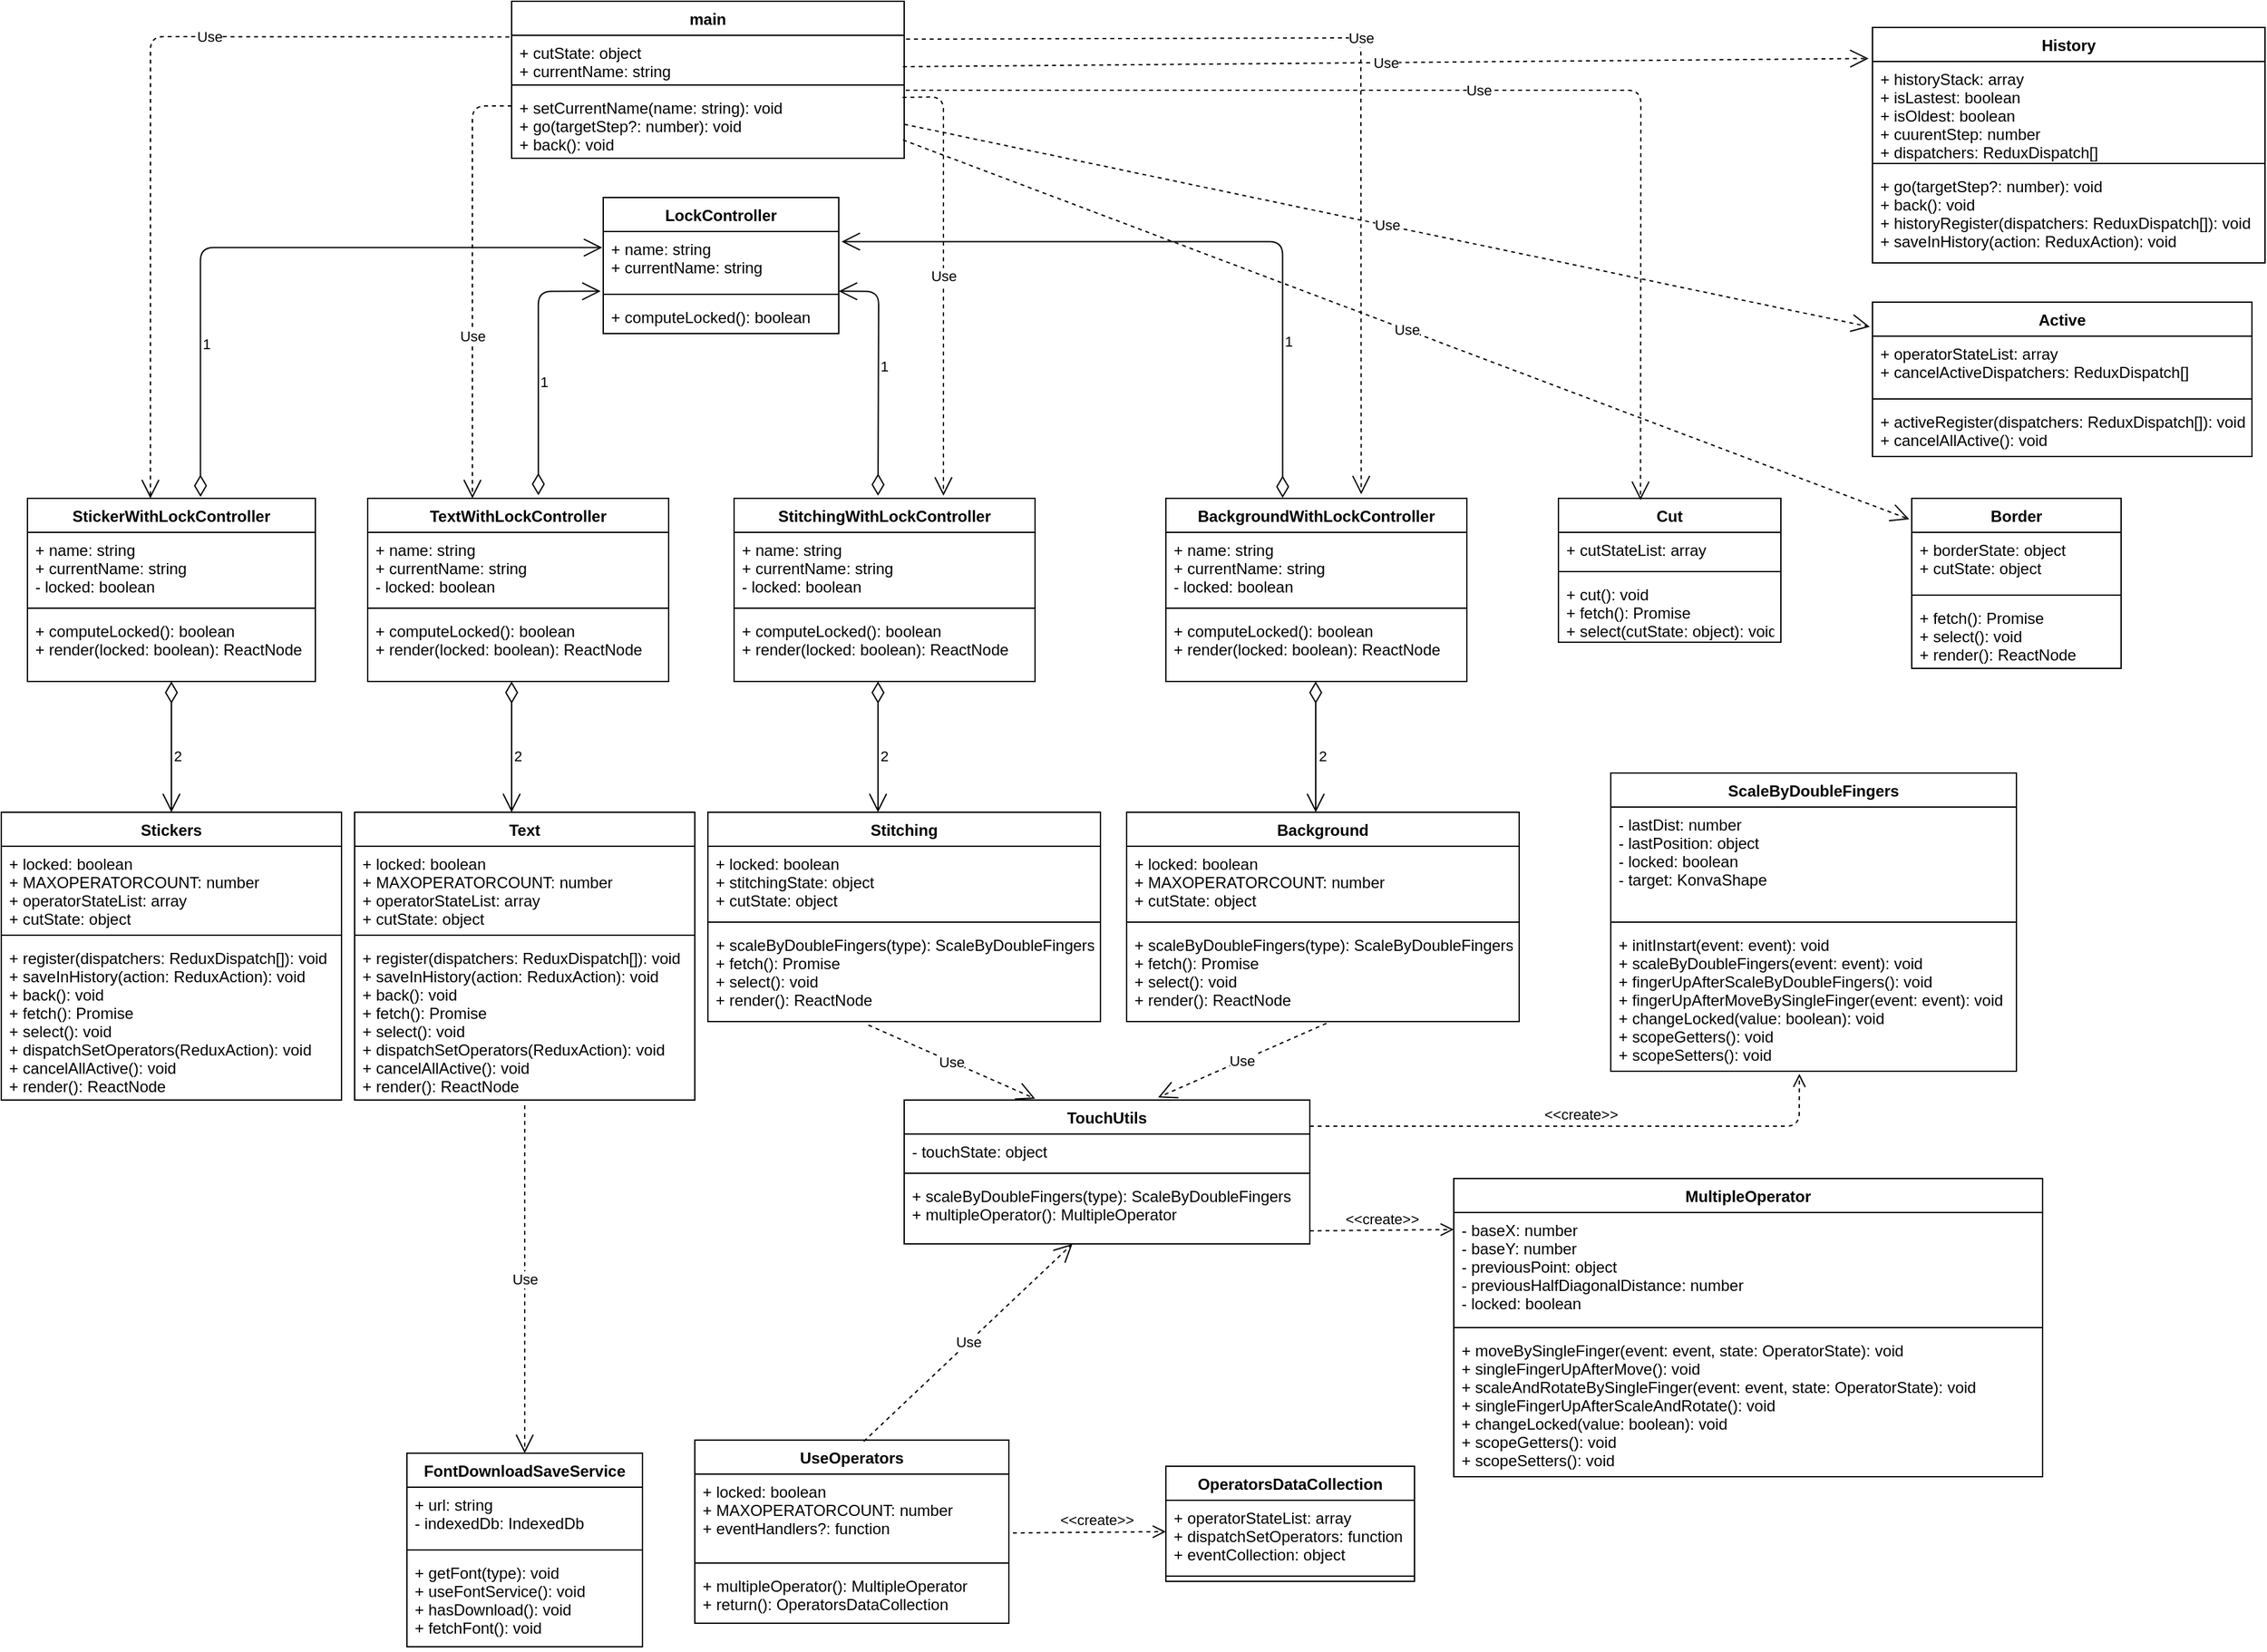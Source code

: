 <mxfile version="14.1.8" type="github">
  <diagram id="Kc0hXbTr7_shb67GCq1H" name="Page-1">
    <mxGraphModel dx="946" dy="550" grid="1" gridSize="10" guides="1" tooltips="1" connect="1" arrows="1" fold="1" page="1" pageScale="1" pageWidth="2336" pageHeight="1654" math="0" shadow="0">
      <root>
        <mxCell id="0" />
        <mxCell id="1" parent="0" />
        <mxCell id="XJynNoSZ5Bt4vOOcnk1o-1" value="main" style="swimlane;fontStyle=1;align=center;verticalAlign=top;childLayout=stackLayout;horizontal=1;startSize=26;horizontalStack=0;resizeParent=1;resizeParentMax=0;resizeLast=0;collapsible=1;marginBottom=0;" vertex="1" parent="1">
          <mxGeometry x="470" y="10" width="300" height="120" as="geometry" />
        </mxCell>
        <mxCell id="XJynNoSZ5Bt4vOOcnk1o-2" value="+ cutState: object&#xa;+ currentName: string" style="text;strokeColor=none;fillColor=none;align=left;verticalAlign=top;spacingLeft=4;spacingRight=4;overflow=hidden;rotatable=0;points=[[0,0.5],[1,0.5]];portConstraint=eastwest;" vertex="1" parent="XJynNoSZ5Bt4vOOcnk1o-1">
          <mxGeometry y="26" width="300" height="34" as="geometry" />
        </mxCell>
        <mxCell id="XJynNoSZ5Bt4vOOcnk1o-3" value="" style="line;strokeWidth=1;fillColor=none;align=left;verticalAlign=middle;spacingTop=-1;spacingLeft=3;spacingRight=3;rotatable=0;labelPosition=right;points=[];portConstraint=eastwest;" vertex="1" parent="XJynNoSZ5Bt4vOOcnk1o-1">
          <mxGeometry y="60" width="300" height="8" as="geometry" />
        </mxCell>
        <mxCell id="XJynNoSZ5Bt4vOOcnk1o-4" value="+ setCurrentName(name: string): void&#xa;+ go(targetStep?: number): void&#xa;+ back(): void" style="text;strokeColor=none;fillColor=none;align=left;verticalAlign=top;spacingLeft=4;spacingRight=4;overflow=hidden;rotatable=0;points=[[0,0.5],[1,0.5]];portConstraint=eastwest;" vertex="1" parent="XJynNoSZ5Bt4vOOcnk1o-1">
          <mxGeometry y="68" width="300" height="52" as="geometry" />
        </mxCell>
        <mxCell id="XJynNoSZ5Bt4vOOcnk1o-5" value="Use" style="endArrow=open;endSize=12;dashed=1;html=1;exitX=-0.006;exitY=0.038;exitDx=0;exitDy=0;exitPerimeter=0;entryX=0.427;entryY=0;entryDx=0;entryDy=0;entryPerimeter=0;" edge="1" parent="1" source="XJynNoSZ5Bt4vOOcnk1o-2" target="XJynNoSZ5Bt4vOOcnk1o-6">
          <mxGeometry x="-0.27" width="160" relative="1" as="geometry">
            <mxPoint x="560" y="426" as="sourcePoint" />
            <mxPoint x="220" y="388" as="targetPoint" />
            <Array as="points">
              <mxPoint x="194" y="37" />
            </Array>
            <mxPoint as="offset" />
          </mxGeometry>
        </mxCell>
        <mxCell id="XJynNoSZ5Bt4vOOcnk1o-6" value="StickerWithLockController" style="swimlane;fontStyle=1;align=center;verticalAlign=top;childLayout=stackLayout;horizontal=1;startSize=26;horizontalStack=0;resizeParent=1;resizeParentMax=0;resizeLast=0;collapsible=1;marginBottom=0;" vertex="1" parent="1">
          <mxGeometry x="100" y="390" width="220" height="140" as="geometry" />
        </mxCell>
        <mxCell id="XJynNoSZ5Bt4vOOcnk1o-7" value="+ name: string&#xa;+ currentName: string&#xa;- locked: boolean" style="text;strokeColor=none;fillColor=none;align=left;verticalAlign=top;spacingLeft=4;spacingRight=4;overflow=hidden;rotatable=0;points=[[0,0.5],[1,0.5]];portConstraint=eastwest;" vertex="1" parent="XJynNoSZ5Bt4vOOcnk1o-6">
          <mxGeometry y="26" width="220" height="54" as="geometry" />
        </mxCell>
        <mxCell id="XJynNoSZ5Bt4vOOcnk1o-8" value="" style="line;strokeWidth=1;fillColor=none;align=left;verticalAlign=middle;spacingTop=-1;spacingLeft=3;spacingRight=3;rotatable=0;labelPosition=right;points=[];portConstraint=eastwest;" vertex="1" parent="XJynNoSZ5Bt4vOOcnk1o-6">
          <mxGeometry y="80" width="220" height="8" as="geometry" />
        </mxCell>
        <mxCell id="XJynNoSZ5Bt4vOOcnk1o-9" value="+ computeLocked(): boolean&#xa;+ render(locked: boolean): ReactNode" style="text;strokeColor=none;fillColor=none;align=left;verticalAlign=top;spacingLeft=4;spacingRight=4;overflow=hidden;rotatable=0;points=[[0,0.5],[1,0.5]];portConstraint=eastwest;" vertex="1" parent="XJynNoSZ5Bt4vOOcnk1o-6">
          <mxGeometry y="88" width="220" height="52" as="geometry" />
        </mxCell>
        <mxCell id="XJynNoSZ5Bt4vOOcnk1o-10" value="LockController" style="swimlane;fontStyle=1;align=center;verticalAlign=top;childLayout=stackLayout;horizontal=1;startSize=26;horizontalStack=0;resizeParent=1;resizeParentMax=0;resizeLast=0;collapsible=1;marginBottom=0;" vertex="1" parent="1">
          <mxGeometry x="540" y="160" width="180" height="104" as="geometry" />
        </mxCell>
        <mxCell id="XJynNoSZ5Bt4vOOcnk1o-11" value="+ name: string&#xa;+ currentName: string" style="text;strokeColor=none;fillColor=none;align=left;verticalAlign=top;spacingLeft=4;spacingRight=4;overflow=hidden;rotatable=0;points=[[0,0.5],[1,0.5]];portConstraint=eastwest;" vertex="1" parent="XJynNoSZ5Bt4vOOcnk1o-10">
          <mxGeometry y="26" width="180" height="44" as="geometry" />
        </mxCell>
        <mxCell id="XJynNoSZ5Bt4vOOcnk1o-12" value="" style="line;strokeWidth=1;fillColor=none;align=left;verticalAlign=middle;spacingTop=-1;spacingLeft=3;spacingRight=3;rotatable=0;labelPosition=right;points=[];portConstraint=eastwest;" vertex="1" parent="XJynNoSZ5Bt4vOOcnk1o-10">
          <mxGeometry y="70" width="180" height="8" as="geometry" />
        </mxCell>
        <mxCell id="XJynNoSZ5Bt4vOOcnk1o-13" value="+ computeLocked(): boolean" style="text;strokeColor=none;fillColor=none;align=left;verticalAlign=top;spacingLeft=4;spacingRight=4;overflow=hidden;rotatable=0;points=[[0,0.5],[1,0.5]];portConstraint=eastwest;" vertex="1" parent="XJynNoSZ5Bt4vOOcnk1o-10">
          <mxGeometry y="78" width="180" height="26" as="geometry" />
        </mxCell>
        <mxCell id="XJynNoSZ5Bt4vOOcnk1o-14" value="TextWithLockController" style="swimlane;fontStyle=1;align=center;verticalAlign=top;childLayout=stackLayout;horizontal=1;startSize=26;horizontalStack=0;resizeParent=1;resizeParentMax=0;resizeLast=0;collapsible=1;marginBottom=0;" vertex="1" parent="1">
          <mxGeometry x="360" y="390" width="230" height="140" as="geometry" />
        </mxCell>
        <mxCell id="XJynNoSZ5Bt4vOOcnk1o-15" value="+ name: string&#xa;+ currentName: string&#xa;- locked: boolean" style="text;strokeColor=none;fillColor=none;align=left;verticalAlign=top;spacingLeft=4;spacingRight=4;overflow=hidden;rotatable=0;points=[[0,0.5],[1,0.5]];portConstraint=eastwest;" vertex="1" parent="XJynNoSZ5Bt4vOOcnk1o-14">
          <mxGeometry y="26" width="230" height="54" as="geometry" />
        </mxCell>
        <mxCell id="XJynNoSZ5Bt4vOOcnk1o-16" value="" style="line;strokeWidth=1;fillColor=none;align=left;verticalAlign=middle;spacingTop=-1;spacingLeft=3;spacingRight=3;rotatable=0;labelPosition=right;points=[];portConstraint=eastwest;" vertex="1" parent="XJynNoSZ5Bt4vOOcnk1o-14">
          <mxGeometry y="80" width="230" height="8" as="geometry" />
        </mxCell>
        <mxCell id="XJynNoSZ5Bt4vOOcnk1o-17" value="+ computeLocked(): boolean&#xa;+ render(locked: boolean): ReactNode" style="text;strokeColor=none;fillColor=none;align=left;verticalAlign=top;spacingLeft=4;spacingRight=4;overflow=hidden;rotatable=0;points=[[0,0.5],[1,0.5]];portConstraint=eastwest;" vertex="1" parent="XJynNoSZ5Bt4vOOcnk1o-14">
          <mxGeometry y="88" width="230" height="52" as="geometry" />
        </mxCell>
        <mxCell id="XJynNoSZ5Bt4vOOcnk1o-18" value="Use" style="endArrow=open;endSize=12;dashed=1;html=1;entryX=0.348;entryY=0;entryDx=0;entryDy=0;entryPerimeter=0;" edge="1" parent="1" target="XJynNoSZ5Bt4vOOcnk1o-14">
          <mxGeometry x="0.249" width="160" relative="1" as="geometry">
            <mxPoint x="470" y="90" as="sourcePoint" />
            <mxPoint x="640" y="280" as="targetPoint" />
            <Array as="points">
              <mxPoint x="440" y="90" />
            </Array>
            <mxPoint as="offset" />
          </mxGeometry>
        </mxCell>
        <mxCell id="XJynNoSZ5Bt4vOOcnk1o-19" value="StitchingWithLockController" style="swimlane;fontStyle=1;align=center;verticalAlign=top;childLayout=stackLayout;horizontal=1;startSize=26;horizontalStack=0;resizeParent=1;resizeParentMax=0;resizeLast=0;collapsible=1;marginBottom=0;" vertex="1" parent="1">
          <mxGeometry x="640" y="390" width="230" height="140" as="geometry" />
        </mxCell>
        <mxCell id="XJynNoSZ5Bt4vOOcnk1o-20" value="+ name: string&#xa;+ currentName: string&#xa;- locked: boolean" style="text;strokeColor=none;fillColor=none;align=left;verticalAlign=top;spacingLeft=4;spacingRight=4;overflow=hidden;rotatable=0;points=[[0,0.5],[1,0.5]];portConstraint=eastwest;" vertex="1" parent="XJynNoSZ5Bt4vOOcnk1o-19">
          <mxGeometry y="26" width="230" height="54" as="geometry" />
        </mxCell>
        <mxCell id="XJynNoSZ5Bt4vOOcnk1o-21" value="" style="line;strokeWidth=1;fillColor=none;align=left;verticalAlign=middle;spacingTop=-1;spacingLeft=3;spacingRight=3;rotatable=0;labelPosition=right;points=[];portConstraint=eastwest;" vertex="1" parent="XJynNoSZ5Bt4vOOcnk1o-19">
          <mxGeometry y="80" width="230" height="8" as="geometry" />
        </mxCell>
        <mxCell id="XJynNoSZ5Bt4vOOcnk1o-22" value="+ computeLocked(): boolean&#xa;+ render(locked: boolean): ReactNode" style="text;strokeColor=none;fillColor=none;align=left;verticalAlign=top;spacingLeft=4;spacingRight=4;overflow=hidden;rotatable=0;points=[[0,0.5],[1,0.5]];portConstraint=eastwest;" vertex="1" parent="XJynNoSZ5Bt4vOOcnk1o-19">
          <mxGeometry y="88" width="230" height="52" as="geometry" />
        </mxCell>
        <mxCell id="XJynNoSZ5Bt4vOOcnk1o-23" value="BackgroundWithLockController" style="swimlane;fontStyle=1;align=center;verticalAlign=top;childLayout=stackLayout;horizontal=1;startSize=26;horizontalStack=0;resizeParent=1;resizeParentMax=0;resizeLast=0;collapsible=1;marginBottom=0;" vertex="1" parent="1">
          <mxGeometry x="970" y="390" width="230" height="140" as="geometry" />
        </mxCell>
        <mxCell id="XJynNoSZ5Bt4vOOcnk1o-24" value="+ name: string&#xa;+ currentName: string&#xa;- locked: boolean" style="text;strokeColor=none;fillColor=none;align=left;verticalAlign=top;spacingLeft=4;spacingRight=4;overflow=hidden;rotatable=0;points=[[0,0.5],[1,0.5]];portConstraint=eastwest;" vertex="1" parent="XJynNoSZ5Bt4vOOcnk1o-23">
          <mxGeometry y="26" width="230" height="54" as="geometry" />
        </mxCell>
        <mxCell id="XJynNoSZ5Bt4vOOcnk1o-25" value="" style="line;strokeWidth=1;fillColor=none;align=left;verticalAlign=middle;spacingTop=-1;spacingLeft=3;spacingRight=3;rotatable=0;labelPosition=right;points=[];portConstraint=eastwest;" vertex="1" parent="XJynNoSZ5Bt4vOOcnk1o-23">
          <mxGeometry y="80" width="230" height="8" as="geometry" />
        </mxCell>
        <mxCell id="XJynNoSZ5Bt4vOOcnk1o-26" value="+ computeLocked(): boolean&#xa;+ render(locked: boolean): ReactNode" style="text;strokeColor=none;fillColor=none;align=left;verticalAlign=top;spacingLeft=4;spacingRight=4;overflow=hidden;rotatable=0;points=[[0,0.5],[1,0.5]];portConstraint=eastwest;" vertex="1" parent="XJynNoSZ5Bt4vOOcnk1o-23">
          <mxGeometry y="88" width="230" height="52" as="geometry" />
        </mxCell>
        <mxCell id="XJynNoSZ5Bt4vOOcnk1o-27" value="Use" style="endArrow=open;endSize=12;dashed=1;html=1;exitX=0.996;exitY=0.105;exitDx=0;exitDy=0;exitPerimeter=0;" edge="1" parent="1" source="XJynNoSZ5Bt4vOOcnk1o-4">
          <mxGeometry width="160" relative="1" as="geometry">
            <mxPoint x="690" y="330" as="sourcePoint" />
            <mxPoint x="800" y="388" as="targetPoint" />
            <Array as="points">
              <mxPoint x="800" y="83" />
            </Array>
          </mxGeometry>
        </mxCell>
        <mxCell id="XJynNoSZ5Bt4vOOcnk1o-28" value="Use" style="endArrow=open;endSize=12;dashed=1;html=1;entryX=0.649;entryY=-0.022;entryDx=0;entryDy=0;entryPerimeter=0;exitX=1.005;exitY=0.086;exitDx=0;exitDy=0;exitPerimeter=0;" edge="1" parent="1" source="XJynNoSZ5Bt4vOOcnk1o-2" target="XJynNoSZ5Bt4vOOcnk1o-23">
          <mxGeometry width="160" relative="1" as="geometry">
            <mxPoint x="770" y="280" as="sourcePoint" />
            <mxPoint x="930" y="280" as="targetPoint" />
            <Array as="points">
              <mxPoint x="1119" y="38" />
            </Array>
          </mxGeometry>
        </mxCell>
        <mxCell id="XJynNoSZ5Bt4vOOcnk1o-29" value="Stickers" style="swimlane;fontStyle=1;align=center;verticalAlign=top;childLayout=stackLayout;horizontal=1;startSize=26;horizontalStack=0;resizeParent=1;resizeParentMax=0;resizeLast=0;collapsible=1;marginBottom=0;" vertex="1" parent="1">
          <mxGeometry x="80" y="630" width="260" height="220" as="geometry" />
        </mxCell>
        <mxCell id="XJynNoSZ5Bt4vOOcnk1o-30" value="+ locked: boolean&#xa;+ MAXOPERATORCOUNT: number&#xa;+ operatorStateList: array&#xa;+ cutState: object" style="text;strokeColor=none;fillColor=none;align=left;verticalAlign=top;spacingLeft=4;spacingRight=4;overflow=hidden;rotatable=0;points=[[0,0.5],[1,0.5]];portConstraint=eastwest;" vertex="1" parent="XJynNoSZ5Bt4vOOcnk1o-29">
          <mxGeometry y="26" width="260" height="64" as="geometry" />
        </mxCell>
        <mxCell id="XJynNoSZ5Bt4vOOcnk1o-31" value="" style="line;strokeWidth=1;fillColor=none;align=left;verticalAlign=middle;spacingTop=-1;spacingLeft=3;spacingRight=3;rotatable=0;labelPosition=right;points=[];portConstraint=eastwest;" vertex="1" parent="XJynNoSZ5Bt4vOOcnk1o-29">
          <mxGeometry y="90" width="260" height="8" as="geometry" />
        </mxCell>
        <mxCell id="XJynNoSZ5Bt4vOOcnk1o-32" value="+ register(dispatchers: ReduxDispatch[]): void&#xa;+ saveInHistory(action: ReduxAction): void &#xa;+ back(): void&#xa;+ fetch(): Promise&#xa;+ select(): void&#xa;+ dispatchSetOperators(ReduxAction): void&#xa;+ cancelAllActive(): void&#xa;+ render(): ReactNode" style="text;strokeColor=none;fillColor=none;align=left;verticalAlign=top;spacingLeft=4;spacingRight=4;overflow=hidden;rotatable=0;points=[[0,0.5],[1,0.5]];portConstraint=eastwest;" vertex="1" parent="XJynNoSZ5Bt4vOOcnk1o-29">
          <mxGeometry y="98" width="260" height="122" as="geometry" />
        </mxCell>
        <mxCell id="XJynNoSZ5Bt4vOOcnk1o-33" value="Text" style="swimlane;fontStyle=1;align=center;verticalAlign=top;childLayout=stackLayout;horizontal=1;startSize=26;horizontalStack=0;resizeParent=1;resizeParentMax=0;resizeLast=0;collapsible=1;marginBottom=0;" vertex="1" parent="1">
          <mxGeometry x="350" y="630" width="260" height="220" as="geometry" />
        </mxCell>
        <mxCell id="XJynNoSZ5Bt4vOOcnk1o-34" value="+ locked: boolean&#xa;+ MAXOPERATORCOUNT: number&#xa;+ operatorStateList: array&#xa;+ cutState: object" style="text;strokeColor=none;fillColor=none;align=left;verticalAlign=top;spacingLeft=4;spacingRight=4;overflow=hidden;rotatable=0;points=[[0,0.5],[1,0.5]];portConstraint=eastwest;" vertex="1" parent="XJynNoSZ5Bt4vOOcnk1o-33">
          <mxGeometry y="26" width="260" height="64" as="geometry" />
        </mxCell>
        <mxCell id="XJynNoSZ5Bt4vOOcnk1o-35" value="" style="line;strokeWidth=1;fillColor=none;align=left;verticalAlign=middle;spacingTop=-1;spacingLeft=3;spacingRight=3;rotatable=0;labelPosition=right;points=[];portConstraint=eastwest;" vertex="1" parent="XJynNoSZ5Bt4vOOcnk1o-33">
          <mxGeometry y="90" width="260" height="8" as="geometry" />
        </mxCell>
        <mxCell id="XJynNoSZ5Bt4vOOcnk1o-36" value="+ register(dispatchers: ReduxDispatch[]): void&#xa;+ saveInHistory(action: ReduxAction): void&#xa;+ back(): void&#xa;+ fetch(): Promise&#xa;+ select(): void&#xa;+ dispatchSetOperators(ReduxAction): void&#xa;+ cancelAllActive(): void&#xa;+ render(): ReactNode" style="text;strokeColor=none;fillColor=none;align=left;verticalAlign=top;spacingLeft=4;spacingRight=4;overflow=hidden;rotatable=0;points=[[0,0.5],[1,0.5]];portConstraint=eastwest;" vertex="1" parent="XJynNoSZ5Bt4vOOcnk1o-33">
          <mxGeometry y="98" width="260" height="122" as="geometry" />
        </mxCell>
        <mxCell id="XJynNoSZ5Bt4vOOcnk1o-37" value="Stitching" style="swimlane;fontStyle=1;align=center;verticalAlign=top;childLayout=stackLayout;horizontal=1;startSize=26;horizontalStack=0;resizeParent=1;resizeParentMax=0;resizeLast=0;collapsible=1;marginBottom=0;" vertex="1" parent="1">
          <mxGeometry x="620" y="630" width="300" height="160" as="geometry" />
        </mxCell>
        <mxCell id="XJynNoSZ5Bt4vOOcnk1o-38" value="+ locked: boolean&#xa;+ stitchingState: object &#xa;+ cutState: object" style="text;strokeColor=none;fillColor=none;align=left;verticalAlign=top;spacingLeft=4;spacingRight=4;overflow=hidden;rotatable=0;points=[[0,0.5],[1,0.5]];portConstraint=eastwest;" vertex="1" parent="XJynNoSZ5Bt4vOOcnk1o-37">
          <mxGeometry y="26" width="300" height="54" as="geometry" />
        </mxCell>
        <mxCell id="XJynNoSZ5Bt4vOOcnk1o-39" value="" style="line;strokeWidth=1;fillColor=none;align=left;verticalAlign=middle;spacingTop=-1;spacingLeft=3;spacingRight=3;rotatable=0;labelPosition=right;points=[];portConstraint=eastwest;" vertex="1" parent="XJynNoSZ5Bt4vOOcnk1o-37">
          <mxGeometry y="80" width="300" height="8" as="geometry" />
        </mxCell>
        <mxCell id="XJynNoSZ5Bt4vOOcnk1o-40" value="+ scaleByDoubleFingers(type): ScaleByDoubleFingers&#xa;+ fetch(): Promise&#xa;+ select(): void&#xa;+ render(): ReactNode" style="text;strokeColor=none;fillColor=none;align=left;verticalAlign=top;spacingLeft=4;spacingRight=4;overflow=hidden;rotatable=0;points=[[0,0.5],[1,0.5]];portConstraint=eastwest;" vertex="1" parent="XJynNoSZ5Bt4vOOcnk1o-37">
          <mxGeometry y="88" width="300" height="72" as="geometry" />
        </mxCell>
        <mxCell id="XJynNoSZ5Bt4vOOcnk1o-41" value="Background" style="swimlane;fontStyle=1;align=center;verticalAlign=top;childLayout=stackLayout;horizontal=1;startSize=26;horizontalStack=0;resizeParent=1;resizeParentMax=0;resizeLast=0;collapsible=1;marginBottom=0;" vertex="1" parent="1">
          <mxGeometry x="940" y="630" width="300" height="160" as="geometry" />
        </mxCell>
        <mxCell id="XJynNoSZ5Bt4vOOcnk1o-42" value="+ locked: boolean&#xa;+ MAXOPERATORCOUNT: number&#xa;+ cutState: object" style="text;strokeColor=none;fillColor=none;align=left;verticalAlign=top;spacingLeft=4;spacingRight=4;overflow=hidden;rotatable=0;points=[[0,0.5],[1,0.5]];portConstraint=eastwest;" vertex="1" parent="XJynNoSZ5Bt4vOOcnk1o-41">
          <mxGeometry y="26" width="300" height="54" as="geometry" />
        </mxCell>
        <mxCell id="XJynNoSZ5Bt4vOOcnk1o-43" value="" style="line;strokeWidth=1;fillColor=none;align=left;verticalAlign=middle;spacingTop=-1;spacingLeft=3;spacingRight=3;rotatable=0;labelPosition=right;points=[];portConstraint=eastwest;" vertex="1" parent="XJynNoSZ5Bt4vOOcnk1o-41">
          <mxGeometry y="80" width="300" height="8" as="geometry" />
        </mxCell>
        <mxCell id="XJynNoSZ5Bt4vOOcnk1o-44" value="+ scaleByDoubleFingers(type): ScaleByDoubleFingers&#xa;+ fetch(): Promise&#xa;+ select(): void&#xa;+ render(): ReactNode" style="text;strokeColor=none;fillColor=none;align=left;verticalAlign=top;spacingLeft=4;spacingRight=4;overflow=hidden;rotatable=0;points=[[0,0.5],[1,0.5]];portConstraint=eastwest;" vertex="1" parent="XJynNoSZ5Bt4vOOcnk1o-41">
          <mxGeometry y="88" width="300" height="72" as="geometry" />
        </mxCell>
        <mxCell id="XJynNoSZ5Bt4vOOcnk1o-45" value="UseOperators" style="swimlane;fontStyle=1;align=center;verticalAlign=top;childLayout=stackLayout;horizontal=1;startSize=26;horizontalStack=0;resizeParent=1;resizeParentMax=0;resizeLast=0;collapsible=1;marginBottom=0;fontColor=#000000;html=0;" vertex="1" parent="1">
          <mxGeometry x="610" y="1110" width="240" height="140" as="geometry" />
        </mxCell>
        <mxCell id="XJynNoSZ5Bt4vOOcnk1o-46" value="+ locked: boolean&#xa;+ MAXOPERATORCOUNT: number&#xa;+ eventHandlers?: function" style="text;strokeColor=none;fillColor=none;align=left;verticalAlign=top;spacingLeft=4;spacingRight=4;overflow=hidden;rotatable=0;points=[[0,0.5],[1,0.5]];portConstraint=eastwest;" vertex="1" parent="XJynNoSZ5Bt4vOOcnk1o-45">
          <mxGeometry y="26" width="240" height="64" as="geometry" />
        </mxCell>
        <mxCell id="XJynNoSZ5Bt4vOOcnk1o-47" value="" style="line;strokeWidth=1;fillColor=none;align=left;verticalAlign=middle;spacingTop=-1;spacingLeft=3;spacingRight=3;rotatable=0;labelPosition=right;points=[];portConstraint=eastwest;" vertex="1" parent="XJynNoSZ5Bt4vOOcnk1o-45">
          <mxGeometry y="90" width="240" height="8" as="geometry" />
        </mxCell>
        <mxCell id="XJynNoSZ5Bt4vOOcnk1o-48" value="+ multipleOperator(): MultipleOperator&#xa;+ return(): OperatorsDataCollection" style="text;strokeColor=none;fillColor=none;align=left;verticalAlign=top;spacingLeft=4;spacingRight=4;overflow=hidden;rotatable=0;points=[[0,0.5],[1,0.5]];portConstraint=eastwest;" vertex="1" parent="XJynNoSZ5Bt4vOOcnk1o-45">
          <mxGeometry y="98" width="240" height="42" as="geometry" />
        </mxCell>
        <mxCell id="XJynNoSZ5Bt4vOOcnk1o-49" value="1" style="endArrow=open;html=1;endSize=12;startArrow=diamondThin;startSize=14;startFill=0;edgeStyle=orthogonalEdgeStyle;align=left;verticalAlign=bottom;fontColor=#000000;entryX=-0.004;entryY=0.279;entryDx=0;entryDy=0;entryPerimeter=0;exitX=0.601;exitY=-0.008;exitDx=0;exitDy=0;exitPerimeter=0;" edge="1" parent="1" source="XJynNoSZ5Bt4vOOcnk1o-6" target="XJynNoSZ5Bt4vOOcnk1o-11">
          <mxGeometry x="-0.566" relative="1" as="geometry">
            <mxPoint x="260" y="380" as="sourcePoint" />
            <mxPoint x="660" y="440" as="targetPoint" />
            <Array as="points">
              <mxPoint x="232" y="198" />
            </Array>
            <mxPoint as="offset" />
          </mxGeometry>
        </mxCell>
        <mxCell id="XJynNoSZ5Bt4vOOcnk1o-50" value="2" style="endArrow=open;html=1;endSize=12;startArrow=diamondThin;startSize=14;startFill=0;edgeStyle=orthogonalEdgeStyle;align=left;verticalAlign=bottom;fontColor=#000000;exitX=0.5;exitY=1;exitDx=0;exitDy=0;exitPerimeter=0;" edge="1" parent="1" source="XJynNoSZ5Bt4vOOcnk1o-9">
          <mxGeometry x="0.322" relative="1" as="geometry">
            <mxPoint x="210" y="540" as="sourcePoint" />
            <mxPoint x="210" y="630" as="targetPoint" />
            <Array as="points" />
            <mxPoint as="offset" />
          </mxGeometry>
        </mxCell>
        <mxCell id="XJynNoSZ5Bt4vOOcnk1o-51" value="2" style="endArrow=open;html=1;endSize=12;startArrow=diamondThin;startSize=14;startFill=0;edgeStyle=orthogonalEdgeStyle;align=left;verticalAlign=bottom;fontColor=#000000;exitX=0.5;exitY=1;exitDx=0;exitDy=0;exitPerimeter=0;" edge="1" parent="1">
          <mxGeometry x="0.322" relative="1" as="geometry">
            <mxPoint x="470" y="530" as="sourcePoint" />
            <mxPoint x="470.0" y="630" as="targetPoint" />
            <Array as="points" />
            <mxPoint as="offset" />
          </mxGeometry>
        </mxCell>
        <mxCell id="XJynNoSZ5Bt4vOOcnk1o-52" value="2" style="endArrow=open;html=1;endSize=12;startArrow=diamondThin;startSize=14;startFill=0;edgeStyle=orthogonalEdgeStyle;align=left;verticalAlign=bottom;fontColor=#000000;exitX=0.5;exitY=1;exitDx=0;exitDy=0;exitPerimeter=0;" edge="1" parent="1">
          <mxGeometry x="0.322" relative="1" as="geometry">
            <mxPoint x="750" y="530" as="sourcePoint" />
            <mxPoint x="750.0" y="630" as="targetPoint" />
            <Array as="points" />
            <mxPoint as="offset" />
          </mxGeometry>
        </mxCell>
        <mxCell id="XJynNoSZ5Bt4vOOcnk1o-53" value="2" style="endArrow=open;html=1;endSize=12;startArrow=diamondThin;startSize=14;startFill=0;edgeStyle=orthogonalEdgeStyle;align=left;verticalAlign=bottom;fontColor=#000000;exitX=0.5;exitY=1;exitDx=0;exitDy=0;exitPerimeter=0;" edge="1" parent="1">
          <mxGeometry x="0.322" relative="1" as="geometry">
            <mxPoint x="1084.5" y="530" as="sourcePoint" />
            <mxPoint x="1084.5" y="630" as="targetPoint" />
            <Array as="points">
              <mxPoint x="1084.84" y="560" />
              <mxPoint x="1084.84" y="560" />
            </Array>
            <mxPoint as="offset" />
          </mxGeometry>
        </mxCell>
        <mxCell id="XJynNoSZ5Bt4vOOcnk1o-54" value="1" style="endArrow=open;html=1;endSize=12;startArrow=diamondThin;startSize=14;startFill=0;edgeStyle=orthogonalEdgeStyle;align=left;verticalAlign=bottom;fontColor=#000000;entryX=-0.011;entryY=1.038;entryDx=0;entryDy=0;entryPerimeter=0;exitX=0.567;exitY=-0.017;exitDx=0;exitDy=0;exitPerimeter=0;" edge="1" parent="1" source="XJynNoSZ5Bt4vOOcnk1o-14" target="XJynNoSZ5Bt4vOOcnk1o-11">
          <mxGeometry x="-0.237" relative="1" as="geometry">
            <mxPoint x="380" y="310" as="sourcePoint" />
            <mxPoint x="540" y="310" as="targetPoint" />
            <mxPoint as="offset" />
          </mxGeometry>
        </mxCell>
        <mxCell id="XJynNoSZ5Bt4vOOcnk1o-55" value="1" style="endArrow=open;html=1;endSize=12;startArrow=diamondThin;startSize=14;startFill=0;edgeStyle=orthogonalEdgeStyle;align=left;verticalAlign=bottom;fontColor=#000000;entryX=1;entryY=1.038;entryDx=0;entryDy=0;entryPerimeter=0;" edge="1" parent="1" target="XJynNoSZ5Bt4vOOcnk1o-11">
          <mxGeometry x="-0.039" relative="1" as="geometry">
            <mxPoint x="750" y="388" as="sourcePoint" />
            <mxPoint x="730" y="240" as="targetPoint" />
            <mxPoint as="offset" />
          </mxGeometry>
        </mxCell>
        <mxCell id="XJynNoSZ5Bt4vOOcnk1o-56" value="1" style="endArrow=open;html=1;endSize=12;startArrow=diamondThin;startSize=14;startFill=0;edgeStyle=orthogonalEdgeStyle;align=left;verticalAlign=bottom;fontColor=#000000;exitX=0.388;exitY=-0.003;exitDx=0;exitDy=0;exitPerimeter=0;entryX=1.012;entryY=0.176;entryDx=0;entryDy=0;entryPerimeter=0;" edge="1" parent="1" source="XJynNoSZ5Bt4vOOcnk1o-23" target="XJynNoSZ5Bt4vOOcnk1o-11">
          <mxGeometry x="-0.585" relative="1" as="geometry">
            <mxPoint x="750" y="290" as="sourcePoint" />
            <mxPoint x="910" y="290" as="targetPoint" />
            <mxPoint as="offset" />
          </mxGeometry>
        </mxCell>
        <mxCell id="XJynNoSZ5Bt4vOOcnk1o-57" value="&amp;lt;&amp;lt;create&amp;gt;&amp;gt;" style="html=1;verticalAlign=bottom;endArrow=open;dashed=1;endSize=8;fontColor=#000000;exitX=1.013;exitY=0.703;exitDx=0;exitDy=0;exitPerimeter=0;" edge="1" parent="1" source="XJynNoSZ5Bt4vOOcnk1o-46">
          <mxGeometry x="0.091" relative="1" as="geometry">
            <mxPoint x="860" y="1179.5" as="sourcePoint" />
            <mxPoint x="970" y="1180" as="targetPoint" />
            <mxPoint as="offset" />
          </mxGeometry>
        </mxCell>
        <mxCell id="XJynNoSZ5Bt4vOOcnk1o-58" value="OperatorsDataCollection" style="swimlane;fontStyle=1;align=center;verticalAlign=top;childLayout=stackLayout;horizontal=1;startSize=26;horizontalStack=0;resizeParent=1;resizeParentMax=0;resizeLast=0;collapsible=1;marginBottom=0;fontColor=#000000;html=0;" vertex="1" parent="1">
          <mxGeometry x="970" y="1130" width="190" height="88" as="geometry" />
        </mxCell>
        <mxCell id="XJynNoSZ5Bt4vOOcnk1o-59" value="+ operatorStateList: array&#xa;+ dispatchSetOperators: function&#xa;+ eventCollection: object" style="text;strokeColor=none;fillColor=none;align=left;verticalAlign=top;spacingLeft=4;spacingRight=4;overflow=hidden;rotatable=0;points=[[0,0.5],[1,0.5]];portConstraint=eastwest;" vertex="1" parent="XJynNoSZ5Bt4vOOcnk1o-58">
          <mxGeometry y="26" width="190" height="54" as="geometry" />
        </mxCell>
        <mxCell id="XJynNoSZ5Bt4vOOcnk1o-60" value="" style="line;strokeWidth=1;fillColor=none;align=left;verticalAlign=middle;spacingTop=-1;spacingLeft=3;spacingRight=3;rotatable=0;labelPosition=right;points=[];portConstraint=eastwest;" vertex="1" parent="XJynNoSZ5Bt4vOOcnk1o-58">
          <mxGeometry y="80" width="190" height="8" as="geometry" />
        </mxCell>
        <mxCell id="XJynNoSZ5Bt4vOOcnk1o-63" value="TouchUtils" style="swimlane;fontStyle=1;align=center;verticalAlign=top;childLayout=stackLayout;horizontal=1;startSize=26;horizontalStack=0;resizeParent=1;resizeParentMax=0;resizeLast=0;collapsible=1;marginBottom=0;fontColor=#000000;html=0;" vertex="1" parent="1">
          <mxGeometry x="770" y="850" width="310" height="110" as="geometry" />
        </mxCell>
        <mxCell id="XJynNoSZ5Bt4vOOcnk1o-64" value="- touchState: object" style="text;strokeColor=none;fillColor=none;align=left;verticalAlign=top;spacingLeft=4;spacingRight=4;overflow=hidden;rotatable=0;points=[[0,0.5],[1,0.5]];portConstraint=eastwest;" vertex="1" parent="XJynNoSZ5Bt4vOOcnk1o-63">
          <mxGeometry y="26" width="310" height="26" as="geometry" />
        </mxCell>
        <mxCell id="XJynNoSZ5Bt4vOOcnk1o-65" value="" style="line;strokeWidth=1;fillColor=none;align=left;verticalAlign=middle;spacingTop=-1;spacingLeft=3;spacingRight=3;rotatable=0;labelPosition=right;points=[];portConstraint=eastwest;" vertex="1" parent="XJynNoSZ5Bt4vOOcnk1o-63">
          <mxGeometry y="52" width="310" height="8" as="geometry" />
        </mxCell>
        <mxCell id="XJynNoSZ5Bt4vOOcnk1o-66" value="+ scaleByDoubleFingers(type): ScaleByDoubleFingers&#xa;+ multipleOperator(): MultipleOperator" style="text;strokeColor=none;fillColor=none;align=left;verticalAlign=top;spacingLeft=4;spacingRight=4;overflow=hidden;rotatable=0;points=[[0,0.5],[1,0.5]];portConstraint=eastwest;labelBorderColor=none;" vertex="1" parent="XJynNoSZ5Bt4vOOcnk1o-63">
          <mxGeometry y="60" width="310" height="50" as="geometry" />
        </mxCell>
        <mxCell id="XJynNoSZ5Bt4vOOcnk1o-67" value="&amp;lt;&amp;lt;create&amp;gt;&amp;gt;" style="html=1;verticalAlign=bottom;endArrow=open;dashed=1;endSize=8;fontColor=#000000;entryX=0.465;entryY=1.018;entryDx=0;entryDy=0;entryPerimeter=0;" edge="1" parent="1" target="XJynNoSZ5Bt4vOOcnk1o-72">
          <mxGeometry relative="1" as="geometry">
            <mxPoint x="1080" y="870" as="sourcePoint" />
            <mxPoint x="1180" y="870" as="targetPoint" />
            <Array as="points">
              <mxPoint x="1454" y="870" />
            </Array>
            <mxPoint as="offset" />
          </mxGeometry>
        </mxCell>
        <mxCell id="XJynNoSZ5Bt4vOOcnk1o-68" value="&amp;lt;&amp;lt;create&amp;gt;&amp;gt;" style="html=1;verticalAlign=bottom;endArrow=open;dashed=1;endSize=8;fontColor=#000000;entryX=0;entryY=0.155;entryDx=0;entryDy=0;entryPerimeter=0;" edge="1" parent="1" target="XJynNoSZ5Bt4vOOcnk1o-74">
          <mxGeometry relative="1" as="geometry">
            <mxPoint x="1080" y="950" as="sourcePoint" />
            <mxPoint x="1180" y="950" as="targetPoint" />
            <mxPoint as="offset" />
          </mxGeometry>
        </mxCell>
        <mxCell id="XJynNoSZ5Bt4vOOcnk1o-69" value="ScaleByDoubleFingers" style="swimlane;fontStyle=1;align=center;verticalAlign=top;childLayout=stackLayout;horizontal=1;startSize=26;horizontalStack=0;resizeParent=1;resizeParentMax=0;resizeLast=0;collapsible=1;marginBottom=0;fontColor=#000000;html=0;" vertex="1" parent="1">
          <mxGeometry x="1310" y="600" width="310" height="228" as="geometry" />
        </mxCell>
        <mxCell id="XJynNoSZ5Bt4vOOcnk1o-70" value="- lastDist: number&#xa;- lastPosition: object&#xa;- locked: boolean&#xa;- target: KonvaShape" style="text;strokeColor=none;fillColor=none;align=left;verticalAlign=top;spacingLeft=4;spacingRight=4;overflow=hidden;rotatable=0;points=[[0,0.5],[1,0.5]];portConstraint=eastwest;" vertex="1" parent="XJynNoSZ5Bt4vOOcnk1o-69">
          <mxGeometry y="26" width="310" height="84" as="geometry" />
        </mxCell>
        <mxCell id="XJynNoSZ5Bt4vOOcnk1o-71" value="" style="line;strokeWidth=1;fillColor=none;align=left;verticalAlign=middle;spacingTop=-1;spacingLeft=3;spacingRight=3;rotatable=0;labelPosition=right;points=[];portConstraint=eastwest;" vertex="1" parent="XJynNoSZ5Bt4vOOcnk1o-69">
          <mxGeometry y="110" width="310" height="8" as="geometry" />
        </mxCell>
        <mxCell id="XJynNoSZ5Bt4vOOcnk1o-72" value="+ initInstart(event: event): void&#xa;+ scaleByDoubleFingers(event: event): void&#xa;+ fingerUpAfterScaleByDoubleFingers(): void&#xa;+ fingerUpAfterMoveBySingleFinger(event: event): void&#xa;+ changeLocked(value: boolean): void&#xa;+ scopeGetters(): void&#xa;+ scopeSetters(): void" style="text;strokeColor=none;fillColor=none;align=left;verticalAlign=top;spacingLeft=4;spacingRight=4;overflow=hidden;rotatable=0;points=[[0,0.5],[1,0.5]];portConstraint=eastwest;" vertex="1" parent="XJynNoSZ5Bt4vOOcnk1o-69">
          <mxGeometry y="118" width="310" height="110" as="geometry" />
        </mxCell>
        <mxCell id="XJynNoSZ5Bt4vOOcnk1o-73" value="MultipleOperator" style="swimlane;fontStyle=1;align=center;verticalAlign=top;childLayout=stackLayout;horizontal=1;startSize=26;horizontalStack=0;resizeParent=1;resizeParentMax=0;resizeLast=0;collapsible=1;marginBottom=0;fontColor=#000000;html=0;" vertex="1" parent="1">
          <mxGeometry x="1190" y="910" width="450" height="228" as="geometry" />
        </mxCell>
        <mxCell id="XJynNoSZ5Bt4vOOcnk1o-74" value="- baseX: number&#xa;- baseY: number&#xa;- previousPoint: object&#xa;- previousHalfDiagonalDistance: number&#xa;- locked: boolean" style="text;strokeColor=none;fillColor=none;align=left;verticalAlign=top;spacingLeft=4;spacingRight=4;overflow=hidden;rotatable=0;points=[[0,0.5],[1,0.5]];portConstraint=eastwest;" vertex="1" parent="XJynNoSZ5Bt4vOOcnk1o-73">
          <mxGeometry y="26" width="450" height="84" as="geometry" />
        </mxCell>
        <mxCell id="XJynNoSZ5Bt4vOOcnk1o-75" value="" style="line;strokeWidth=1;fillColor=none;align=left;verticalAlign=middle;spacingTop=-1;spacingLeft=3;spacingRight=3;rotatable=0;labelPosition=right;points=[];portConstraint=eastwest;" vertex="1" parent="XJynNoSZ5Bt4vOOcnk1o-73">
          <mxGeometry y="110" width="450" height="8" as="geometry" />
        </mxCell>
        <mxCell id="XJynNoSZ5Bt4vOOcnk1o-76" value="+ moveBySingleFinger(event: event, state: OperatorState): void&#xa;+ singleFingerUpAfterMove(): void&#xa;+ scaleAndRotateBySingleFinger(event: event, state: OperatorState): void&#xa;+ singleFingerUpAfterScaleAndRotate(): void&#xa;+ changeLocked(value: boolean): void&#xa;+ scopeGetters(): void&#xa;+ scopeSetters(): void&#xa;" style="text;strokeColor=none;fillColor=none;align=left;verticalAlign=top;spacingLeft=4;spacingRight=4;overflow=hidden;rotatable=0;points=[[0,0.5],[1,0.5]];portConstraint=eastwest;" vertex="1" parent="XJynNoSZ5Bt4vOOcnk1o-73">
          <mxGeometry y="118" width="450" height="110" as="geometry" />
        </mxCell>
        <mxCell id="XJynNoSZ5Bt4vOOcnk1o-77" value="Use" style="endArrow=open;endSize=12;dashed=1;html=1;fontColor=#000000;exitX=0.538;exitY=0.007;exitDx=0;exitDy=0;exitPerimeter=0;" edge="1" parent="1" source="XJynNoSZ5Bt4vOOcnk1o-45" target="XJynNoSZ5Bt4vOOcnk1o-66">
          <mxGeometry width="160" relative="1" as="geometry">
            <mxPoint x="530" y="820" as="sourcePoint" />
            <mxPoint x="690" y="820" as="targetPoint" />
          </mxGeometry>
        </mxCell>
        <mxCell id="XJynNoSZ5Bt4vOOcnk1o-78" value="Use" style="endArrow=open;endSize=12;dashed=1;html=1;fontColor=#000000;entryX=0.323;entryY=-0.009;entryDx=0;entryDy=0;entryPerimeter=0;exitX=0.409;exitY=1.038;exitDx=0;exitDy=0;exitPerimeter=0;" edge="1" parent="1" source="XJynNoSZ5Bt4vOOcnk1o-40" target="XJynNoSZ5Bt4vOOcnk1o-63">
          <mxGeometry width="160" relative="1" as="geometry">
            <mxPoint x="630" y="790" as="sourcePoint" />
            <mxPoint x="790" y="790" as="targetPoint" />
          </mxGeometry>
        </mxCell>
        <mxCell id="XJynNoSZ5Bt4vOOcnk1o-79" value="Use" style="endArrow=open;endSize=12;dashed=1;html=1;fontColor=#000000;entryX=0.626;entryY=-0.018;entryDx=0;entryDy=0;entryPerimeter=0;exitX=0.509;exitY=1.019;exitDx=0;exitDy=0;exitPerimeter=0;" edge="1" parent="1" source="XJynNoSZ5Bt4vOOcnk1o-44" target="XJynNoSZ5Bt4vOOcnk1o-63">
          <mxGeometry width="160" relative="1" as="geometry">
            <mxPoint x="630" y="790" as="sourcePoint" />
            <mxPoint x="790" y="790" as="targetPoint" />
          </mxGeometry>
        </mxCell>
        <mxCell id="XJynNoSZ5Bt4vOOcnk1o-80" value="History" style="swimlane;fontStyle=1;align=center;verticalAlign=top;childLayout=stackLayout;horizontal=1;startSize=26;horizontalStack=0;resizeParent=1;resizeParentMax=0;resizeLast=0;collapsible=1;marginBottom=0;fontColor=#000000;html=0;" vertex="1" parent="1">
          <mxGeometry x="1510" y="30" width="300" height="180" as="geometry" />
        </mxCell>
        <mxCell id="XJynNoSZ5Bt4vOOcnk1o-81" value="+ historyStack: array&#xa;+ isLastest: boolean&#xa;+ isOldest: boolean&#xa;+ cuurentStep: number&#xa;+ dispatchers: ReduxDispatch[]" style="text;strokeColor=none;fillColor=none;align=left;verticalAlign=top;spacingLeft=4;spacingRight=4;overflow=hidden;rotatable=0;points=[[0,0.5],[1,0.5]];portConstraint=eastwest;" vertex="1" parent="XJynNoSZ5Bt4vOOcnk1o-80">
          <mxGeometry y="26" width="300" height="74" as="geometry" />
        </mxCell>
        <mxCell id="XJynNoSZ5Bt4vOOcnk1o-82" value="" style="line;strokeWidth=1;fillColor=none;align=left;verticalAlign=middle;spacingTop=-1;spacingLeft=3;spacingRight=3;rotatable=0;labelPosition=right;points=[];portConstraint=eastwest;" vertex="1" parent="XJynNoSZ5Bt4vOOcnk1o-80">
          <mxGeometry y="100" width="300" height="8" as="geometry" />
        </mxCell>
        <mxCell id="XJynNoSZ5Bt4vOOcnk1o-83" value="+ go(targetStep?: number): void&#xa;+ back(): void&#xa;+ historyRegister(dispatchers: ReduxDispatch[]): void&#xa;+ saveInHistory(action: ReduxAction): void" style="text;strokeColor=none;fillColor=none;align=left;verticalAlign=top;spacingLeft=4;spacingRight=4;overflow=hidden;rotatable=0;points=[[0,0.5],[1,0.5]];portConstraint=eastwest;" vertex="1" parent="XJynNoSZ5Bt4vOOcnk1o-80">
          <mxGeometry y="108" width="300" height="72" as="geometry" />
        </mxCell>
        <mxCell id="XJynNoSZ5Bt4vOOcnk1o-84" value="Use" style="endArrow=open;endSize=12;dashed=1;html=1;fontColor=#000000;exitX=0.997;exitY=0.706;exitDx=0;exitDy=0;exitPerimeter=0;entryX=-0.01;entryY=-0.031;entryDx=0;entryDy=0;entryPerimeter=0;" edge="1" parent="1" source="XJynNoSZ5Bt4vOOcnk1o-2" target="XJynNoSZ5Bt4vOOcnk1o-81">
          <mxGeometry width="160" relative="1" as="geometry">
            <mxPoint x="960" y="220" as="sourcePoint" />
            <mxPoint x="1349" y="57" as="targetPoint" />
            <Array as="points" />
          </mxGeometry>
        </mxCell>
        <mxCell id="XJynNoSZ5Bt4vOOcnk1o-85" value="Cut" style="swimlane;fontStyle=1;align=center;verticalAlign=top;childLayout=stackLayout;horizontal=1;startSize=26;horizontalStack=0;resizeParent=1;resizeParentMax=0;resizeLast=0;collapsible=1;marginBottom=0;fontColor=#000000;html=0;" vertex="1" parent="1">
          <mxGeometry x="1270" y="390" width="170" height="110" as="geometry" />
        </mxCell>
        <mxCell id="XJynNoSZ5Bt4vOOcnk1o-86" value="+ cutStateList: array" style="text;strokeColor=none;fillColor=none;align=left;verticalAlign=top;spacingLeft=4;spacingRight=4;overflow=hidden;rotatable=0;points=[[0,0.5],[1,0.5]];portConstraint=eastwest;" vertex="1" parent="XJynNoSZ5Bt4vOOcnk1o-85">
          <mxGeometry y="26" width="170" height="26" as="geometry" />
        </mxCell>
        <mxCell id="XJynNoSZ5Bt4vOOcnk1o-87" value="" style="line;strokeWidth=1;fillColor=none;align=left;verticalAlign=middle;spacingTop=-1;spacingLeft=3;spacingRight=3;rotatable=0;labelPosition=right;points=[];portConstraint=eastwest;" vertex="1" parent="XJynNoSZ5Bt4vOOcnk1o-85">
          <mxGeometry y="52" width="170" height="8" as="geometry" />
        </mxCell>
        <mxCell id="XJynNoSZ5Bt4vOOcnk1o-88" value="+ cut(): void&#xa;+ fetch(): Promise&#xa;+ select(cutState: object): void" style="text;strokeColor=none;fillColor=none;align=left;verticalAlign=top;spacingLeft=4;spacingRight=4;overflow=hidden;rotatable=0;points=[[0,0.5],[1,0.5]];portConstraint=eastwest;" vertex="1" parent="XJynNoSZ5Bt4vOOcnk1o-85">
          <mxGeometry y="60" width="170" height="50" as="geometry" />
        </mxCell>
        <mxCell id="XJynNoSZ5Bt4vOOcnk1o-89" value="Use" style="endArrow=open;endSize=12;dashed=1;html=1;fontColor=#000000;exitX=1.004;exitY=0;exitDx=0;exitDy=0;exitPerimeter=0;entryX=0.369;entryY=0.012;entryDx=0;entryDy=0;entryPerimeter=0;" edge="1" parent="1" source="XJynNoSZ5Bt4vOOcnk1o-4" target="XJynNoSZ5Bt4vOOcnk1o-85">
          <mxGeometry width="160" relative="1" as="geometry">
            <mxPoint x="840" y="170" as="sourcePoint" />
            <mxPoint x="1000" y="170" as="targetPoint" />
            <Array as="points">
              <mxPoint x="1333" y="78" />
            </Array>
          </mxGeometry>
        </mxCell>
        <mxCell id="XJynNoSZ5Bt4vOOcnk1o-90" value="Active" style="swimlane;fontStyle=1;align=center;verticalAlign=top;childLayout=stackLayout;horizontal=1;startSize=26;horizontalStack=0;resizeParent=1;resizeParentMax=0;resizeLast=0;collapsible=1;marginBottom=0;fontColor=#000000;html=0;" vertex="1" parent="1">
          <mxGeometry x="1510" y="240" width="290" height="118" as="geometry" />
        </mxCell>
        <mxCell id="XJynNoSZ5Bt4vOOcnk1o-91" value="+ operatorStateList: array&#xa;+ cancelActiveDispatchers: ReduxDispatch[]" style="text;strokeColor=none;fillColor=none;align=left;verticalAlign=top;spacingLeft=4;spacingRight=4;overflow=hidden;rotatable=0;points=[[0,0.5],[1,0.5]];portConstraint=eastwest;" vertex="1" parent="XJynNoSZ5Bt4vOOcnk1o-90">
          <mxGeometry y="26" width="290" height="44" as="geometry" />
        </mxCell>
        <mxCell id="XJynNoSZ5Bt4vOOcnk1o-92" value="" style="line;strokeWidth=1;fillColor=none;align=left;verticalAlign=middle;spacingTop=-1;spacingLeft=3;spacingRight=3;rotatable=0;labelPosition=right;points=[];portConstraint=eastwest;" vertex="1" parent="XJynNoSZ5Bt4vOOcnk1o-90">
          <mxGeometry y="70" width="290" height="8" as="geometry" />
        </mxCell>
        <mxCell id="XJynNoSZ5Bt4vOOcnk1o-93" value="+ activeRegister(dispatchers: ReduxDispatch[]): void&#xa;+ cancelAllActive(): void" style="text;strokeColor=none;fillColor=none;align=left;verticalAlign=top;spacingLeft=4;spacingRight=4;overflow=hidden;rotatable=0;points=[[0,0.5],[1,0.5]];portConstraint=eastwest;" vertex="1" parent="XJynNoSZ5Bt4vOOcnk1o-90">
          <mxGeometry y="78" width="290" height="40" as="geometry" />
        </mxCell>
        <mxCell id="XJynNoSZ5Bt4vOOcnk1o-94" value="Use" style="endArrow=open;endSize=12;dashed=1;html=1;fontColor=#000000;exitX=1;exitY=0.5;exitDx=0;exitDy=0;entryX=-0.007;entryY=0.16;entryDx=0;entryDy=0;entryPerimeter=0;" edge="1" parent="1" source="XJynNoSZ5Bt4vOOcnk1o-4" target="XJynNoSZ5Bt4vOOcnk1o-90">
          <mxGeometry width="160" relative="1" as="geometry">
            <mxPoint x="970" y="280" as="sourcePoint" />
            <mxPoint x="1130" y="280" as="targetPoint" />
          </mxGeometry>
        </mxCell>
        <mxCell id="XJynNoSZ5Bt4vOOcnk1o-95" value="FontDownloadSaveService" style="swimlane;fontStyle=1;align=center;verticalAlign=top;childLayout=stackLayout;horizontal=1;startSize=26;horizontalStack=0;resizeParent=1;resizeParentMax=0;resizeLast=0;collapsible=1;marginBottom=0;" vertex="1" parent="1">
          <mxGeometry x="390" y="1120" width="180" height="148" as="geometry" />
        </mxCell>
        <mxCell id="XJynNoSZ5Bt4vOOcnk1o-96" value="+ url: string&#xa;- indexedDb: IndexedDb" style="text;strokeColor=none;fillColor=none;align=left;verticalAlign=top;spacingLeft=4;spacingRight=4;overflow=hidden;rotatable=0;points=[[0,0.5],[1,0.5]];portConstraint=eastwest;" vertex="1" parent="XJynNoSZ5Bt4vOOcnk1o-95">
          <mxGeometry y="26" width="180" height="44" as="geometry" />
        </mxCell>
        <mxCell id="XJynNoSZ5Bt4vOOcnk1o-97" value="" style="line;strokeWidth=1;fillColor=none;align=left;verticalAlign=middle;spacingTop=-1;spacingLeft=3;spacingRight=3;rotatable=0;labelPosition=right;points=[];portConstraint=eastwest;" vertex="1" parent="XJynNoSZ5Bt4vOOcnk1o-95">
          <mxGeometry y="70" width="180" height="8" as="geometry" />
        </mxCell>
        <mxCell id="XJynNoSZ5Bt4vOOcnk1o-98" value="+ getFont(type): void&#xa;+ useFontService(): void&#xa;+ hasDownload(): void&#xa;+ fetchFont(): void" style="text;strokeColor=none;fillColor=none;align=left;verticalAlign=top;spacingLeft=4;spacingRight=4;overflow=hidden;rotatable=0;points=[[0,0.5],[1,0.5]];portConstraint=eastwest;" vertex="1" parent="XJynNoSZ5Bt4vOOcnk1o-95">
          <mxGeometry y="78" width="180" height="70" as="geometry" />
        </mxCell>
        <mxCell id="XJynNoSZ5Bt4vOOcnk1o-99" value="Use" style="endArrow=open;endSize=12;dashed=1;html=1;exitX=0.5;exitY=1.033;exitDx=0;exitDy=0;exitPerimeter=0;entryX=0.5;entryY=0;entryDx=0;entryDy=0;" edge="1" parent="1" source="XJynNoSZ5Bt4vOOcnk1o-36" target="XJynNoSZ5Bt4vOOcnk1o-95">
          <mxGeometry width="160" relative="1" as="geometry">
            <mxPoint x="830" y="990" as="sourcePoint" />
            <mxPoint x="910" y="1110" as="targetPoint" />
            <Array as="points" />
          </mxGeometry>
        </mxCell>
        <mxCell id="XJynNoSZ5Bt4vOOcnk1o-101" value="Border" style="swimlane;fontStyle=1;align=center;verticalAlign=top;childLayout=stackLayout;horizontal=1;startSize=26;horizontalStack=0;resizeParent=1;resizeParentMax=0;resizeLast=0;collapsible=1;marginBottom=0;" vertex="1" parent="1">
          <mxGeometry x="1540" y="390" width="160" height="130" as="geometry" />
        </mxCell>
        <mxCell id="XJynNoSZ5Bt4vOOcnk1o-102" value="+ borderState: object&#xa;+ cutState: object" style="text;strokeColor=none;fillColor=none;align=left;verticalAlign=top;spacingLeft=4;spacingRight=4;overflow=hidden;rotatable=0;points=[[0,0.5],[1,0.5]];portConstraint=eastwest;" vertex="1" parent="XJynNoSZ5Bt4vOOcnk1o-101">
          <mxGeometry y="26" width="160" height="44" as="geometry" />
        </mxCell>
        <mxCell id="XJynNoSZ5Bt4vOOcnk1o-103" value="" style="line;strokeWidth=1;fillColor=none;align=left;verticalAlign=middle;spacingTop=-1;spacingLeft=3;spacingRight=3;rotatable=0;labelPosition=right;points=[];portConstraint=eastwest;" vertex="1" parent="XJynNoSZ5Bt4vOOcnk1o-101">
          <mxGeometry y="70" width="160" height="8" as="geometry" />
        </mxCell>
        <mxCell id="XJynNoSZ5Bt4vOOcnk1o-104" value="+ fetch(): Promise&#xa;+ select(): void&#xa;+ render(): ReactNode" style="text;strokeColor=none;fillColor=none;align=left;verticalAlign=top;spacingLeft=4;spacingRight=4;overflow=hidden;rotatable=0;points=[[0,0.5],[1,0.5]];portConstraint=eastwest;" vertex="1" parent="XJynNoSZ5Bt4vOOcnk1o-101">
          <mxGeometry y="78" width="160" height="52" as="geometry" />
        </mxCell>
        <mxCell id="XJynNoSZ5Bt4vOOcnk1o-105" value="Use" style="endArrow=open;endSize=12;dashed=1;html=1;exitX=0.997;exitY=0.731;exitDx=0;exitDy=0;exitPerimeter=0;entryX=-0.012;entryY=0.123;entryDx=0;entryDy=0;entryPerimeter=0;" edge="1" parent="1" source="XJynNoSZ5Bt4vOOcnk1o-4" target="XJynNoSZ5Bt4vOOcnk1o-101">
          <mxGeometry width="160" relative="1" as="geometry">
            <mxPoint x="1100" y="210" as="sourcePoint" />
            <mxPoint x="1260" y="210" as="targetPoint" />
          </mxGeometry>
        </mxCell>
      </root>
    </mxGraphModel>
  </diagram>
</mxfile>
